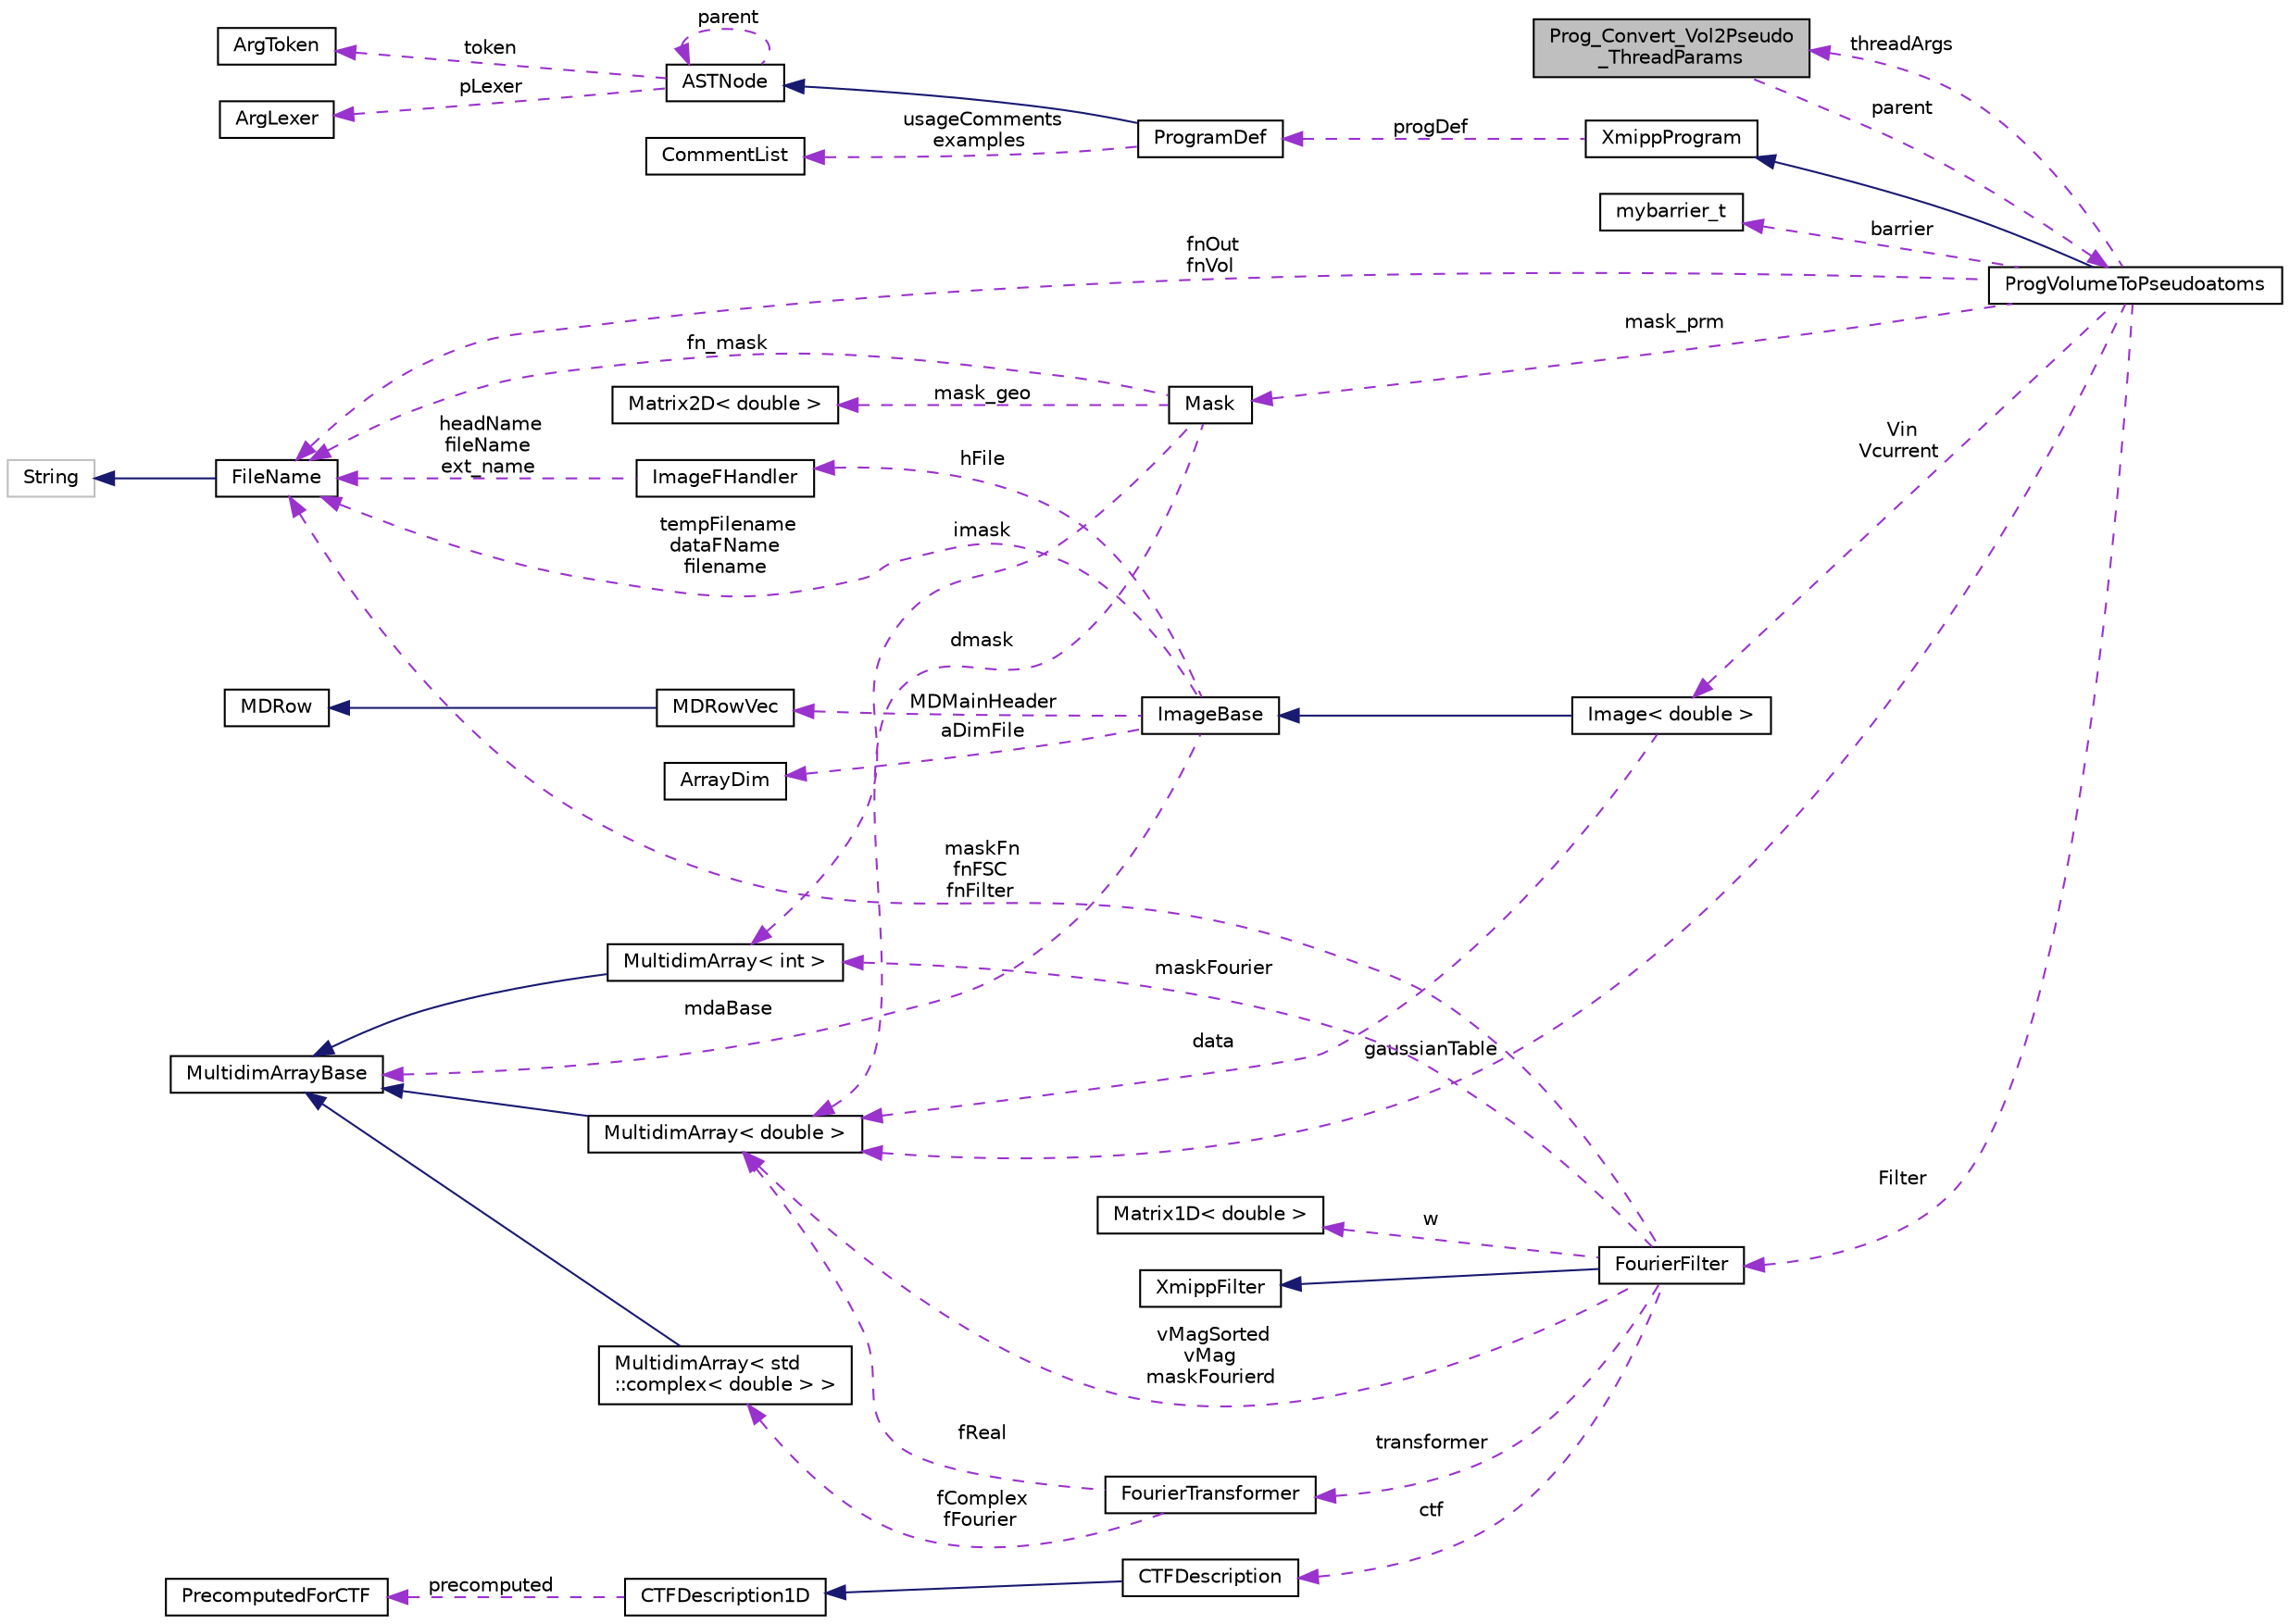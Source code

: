 digraph "Prog_Convert_Vol2Pseudo_ThreadParams"
{
  edge [fontname="Helvetica",fontsize="10",labelfontname="Helvetica",labelfontsize="10"];
  node [fontname="Helvetica",fontsize="10",shape=record];
  rankdir="LR";
  Node1 [label="Prog_Convert_Vol2Pseudo\l_ThreadParams",height=0.2,width=0.4,color="black", fillcolor="grey75", style="filled", fontcolor="black"];
  Node2 -> Node1 [dir="back",color="darkorchid3",fontsize="10",style="dashed",label=" parent" ,fontname="Helvetica"];
  Node2 [label="ProgVolumeToPseudoatoms",height=0.2,width=0.4,color="black", fillcolor="white", style="filled",URL="$classProgVolumeToPseudoatoms.html"];
  Node3 -> Node2 [dir="back",color="midnightblue",fontsize="10",style="solid",fontname="Helvetica"];
  Node3 [label="XmippProgram",height=0.2,width=0.4,color="black", fillcolor="white", style="filled",URL="$classXmippProgram.html"];
  Node4 -> Node3 [dir="back",color="darkorchid3",fontsize="10",style="dashed",label=" progDef" ,fontname="Helvetica"];
  Node4 [label="ProgramDef",height=0.2,width=0.4,color="black", fillcolor="white", style="filled",URL="$classProgramDef.html"];
  Node5 -> Node4 [dir="back",color="midnightblue",fontsize="10",style="solid",fontname="Helvetica"];
  Node5 [label="ASTNode",height=0.2,width=0.4,color="black", fillcolor="white", style="filled",URL="$classASTNode.html"];
  Node6 -> Node5 [dir="back",color="darkorchid3",fontsize="10",style="dashed",label=" token" ,fontname="Helvetica"];
  Node6 [label="ArgToken",height=0.2,width=0.4,color="black", fillcolor="white", style="filled",URL="$classArgToken.html"];
  Node7 -> Node5 [dir="back",color="darkorchid3",fontsize="10",style="dashed",label=" pLexer" ,fontname="Helvetica"];
  Node7 [label="ArgLexer",height=0.2,width=0.4,color="black", fillcolor="white", style="filled",URL="$classArgLexer.html"];
  Node5 -> Node5 [dir="back",color="darkorchid3",fontsize="10",style="dashed",label=" parent" ,fontname="Helvetica"];
  Node8 -> Node4 [dir="back",color="darkorchid3",fontsize="10",style="dashed",label=" usageComments\nexamples" ,fontname="Helvetica"];
  Node8 [label="CommentList",height=0.2,width=0.4,color="black", fillcolor="white", style="filled",URL="$classCommentList.html"];
  Node1 -> Node2 [dir="back",color="darkorchid3",fontsize="10",style="dashed",label=" threadArgs" ,fontname="Helvetica"];
  Node9 -> Node2 [dir="back",color="darkorchid3",fontsize="10",style="dashed",label=" barrier" ,fontname="Helvetica"];
  Node9 [label="mybarrier_t",height=0.2,width=0.4,color="black", fillcolor="white", style="filled",URL="$structmybarrier__t.html"];
  Node10 -> Node2 [dir="back",color="darkorchid3",fontsize="10",style="dashed",label=" Vin\nVcurrent" ,fontname="Helvetica"];
  Node10 [label="Image\< double \>",height=0.2,width=0.4,color="black", fillcolor="white", style="filled",URL="$classImage.html"];
  Node11 -> Node10 [dir="back",color="midnightblue",fontsize="10",style="solid",fontname="Helvetica"];
  Node11 [label="ImageBase",height=0.2,width=0.4,color="black", fillcolor="white", style="filled",URL="$classImageBase.html",tooltip="Image base class. "];
  Node12 -> Node11 [dir="back",color="darkorchid3",fontsize="10",style="dashed",label=" mdaBase" ,fontname="Helvetica"];
  Node12 [label="MultidimArrayBase",height=0.2,width=0.4,color="black", fillcolor="white", style="filled",URL="$classMultidimArrayBase.html"];
  Node13 -> Node11 [dir="back",color="darkorchid3",fontsize="10",style="dashed",label=" MDMainHeader" ,fontname="Helvetica"];
  Node13 [label="MDRowVec",height=0.2,width=0.4,color="black", fillcolor="white", style="filled",URL="$classMDRowVec.html"];
  Node14 -> Node13 [dir="back",color="midnightblue",fontsize="10",style="solid",fontname="Helvetica"];
  Node14 [label="MDRow",height=0.2,width=0.4,color="black", fillcolor="white", style="filled",URL="$classMDRow.html"];
  Node15 -> Node11 [dir="back",color="darkorchid3",fontsize="10",style="dashed",label=" hFile" ,fontname="Helvetica"];
  Node15 [label="ImageFHandler",height=0.2,width=0.4,color="black", fillcolor="white", style="filled",URL="$structImageFHandler.html"];
  Node16 -> Node15 [dir="back",color="darkorchid3",fontsize="10",style="dashed",label=" headName\nfileName\next_name" ,fontname="Helvetica"];
  Node16 [label="FileName",height=0.2,width=0.4,color="black", fillcolor="white", style="filled",URL="$classFileName.html"];
  Node17 -> Node16 [dir="back",color="midnightblue",fontsize="10",style="solid",fontname="Helvetica"];
  Node17 [label="String",height=0.2,width=0.4,color="grey75", fillcolor="white", style="filled"];
  Node18 -> Node11 [dir="back",color="darkorchid3",fontsize="10",style="dashed",label=" aDimFile" ,fontname="Helvetica"];
  Node18 [label="ArrayDim",height=0.2,width=0.4,color="black", fillcolor="white", style="filled",URL="$structArrayDim.html"];
  Node16 -> Node11 [dir="back",color="darkorchid3",fontsize="10",style="dashed",label=" tempFilename\ndataFName\nfilename" ,fontname="Helvetica"];
  Node19 -> Node10 [dir="back",color="darkorchid3",fontsize="10",style="dashed",label=" data" ,fontname="Helvetica"];
  Node19 [label="MultidimArray\< double \>",height=0.2,width=0.4,color="black", fillcolor="white", style="filled",URL="$classMultidimArray.html"];
  Node12 -> Node19 [dir="back",color="midnightblue",fontsize="10",style="solid",fontname="Helvetica"];
  Node19 -> Node2 [dir="back",color="darkorchid3",fontsize="10",style="dashed",label=" gaussianTable" ,fontname="Helvetica"];
  Node20 -> Node2 [dir="back",color="darkorchid3",fontsize="10",style="dashed",label=" mask_prm" ,fontname="Helvetica"];
  Node20 [label="Mask",height=0.2,width=0.4,color="black", fillcolor="white", style="filled",URL="$classMask.html"];
  Node21 -> Node20 [dir="back",color="darkorchid3",fontsize="10",style="dashed",label=" mask_geo" ,fontname="Helvetica"];
  Node21 [label="Matrix2D\< double \>",height=0.2,width=0.4,color="black", fillcolor="white", style="filled",URL="$classMatrix2D.html"];
  Node19 -> Node20 [dir="back",color="darkorchid3",fontsize="10",style="dashed",label=" dmask" ,fontname="Helvetica"];
  Node22 -> Node20 [dir="back",color="darkorchid3",fontsize="10",style="dashed",label=" imask" ,fontname="Helvetica"];
  Node22 [label="MultidimArray\< int \>",height=0.2,width=0.4,color="black", fillcolor="white", style="filled",URL="$classMultidimArray.html"];
  Node12 -> Node22 [dir="back",color="midnightblue",fontsize="10",style="solid",fontname="Helvetica"];
  Node16 -> Node20 [dir="back",color="darkorchid3",fontsize="10",style="dashed",label=" fn_mask" ,fontname="Helvetica"];
  Node23 -> Node2 [dir="back",color="darkorchid3",fontsize="10",style="dashed",label=" Filter" ,fontname="Helvetica"];
  Node23 [label="FourierFilter",height=0.2,width=0.4,color="black", fillcolor="white", style="filled",URL="$classFourierFilter.html"];
  Node24 -> Node23 [dir="back",color="midnightblue",fontsize="10",style="solid",fontname="Helvetica"];
  Node24 [label="XmippFilter",height=0.2,width=0.4,color="black", fillcolor="white", style="filled",URL="$classXmippFilter.html"];
  Node25 -> Node23 [dir="back",color="darkorchid3",fontsize="10",style="dashed",label=" transformer" ,fontname="Helvetica"];
  Node25 [label="FourierTransformer",height=0.2,width=0.4,color="black", fillcolor="white", style="filled",URL="$classFourierTransformer.html"];
  Node19 -> Node25 [dir="back",color="darkorchid3",fontsize="10",style="dashed",label=" fReal" ,fontname="Helvetica"];
  Node26 -> Node25 [dir="back",color="darkorchid3",fontsize="10",style="dashed",label=" fComplex\nfFourier" ,fontname="Helvetica"];
  Node26 [label="MultidimArray\< std\l::complex\< double \> \>",height=0.2,width=0.4,color="black", fillcolor="white", style="filled",URL="$classMultidimArray.html"];
  Node12 -> Node26 [dir="back",color="midnightblue",fontsize="10",style="solid",fontname="Helvetica"];
  Node27 -> Node23 [dir="back",color="darkorchid3",fontsize="10",style="dashed",label=" ctf" ,fontname="Helvetica"];
  Node27 [label="CTFDescription",height=0.2,width=0.4,color="black", fillcolor="white", style="filled",URL="$classCTFDescription.html"];
  Node28 -> Node27 [dir="back",color="midnightblue",fontsize="10",style="solid",fontname="Helvetica"];
  Node28 [label="CTFDescription1D",height=0.2,width=0.4,color="black", fillcolor="white", style="filled",URL="$classCTFDescription1D.html"];
  Node29 -> Node28 [dir="back",color="darkorchid3",fontsize="10",style="dashed",label=" precomputed" ,fontname="Helvetica"];
  Node29 [label="PrecomputedForCTF",height=0.2,width=0.4,color="black", fillcolor="white", style="filled",URL="$classPrecomputedForCTF.html"];
  Node30 -> Node23 [dir="back",color="darkorchid3",fontsize="10",style="dashed",label=" w" ,fontname="Helvetica"];
  Node30 [label="Matrix1D\< double \>",height=0.2,width=0.4,color="black", fillcolor="white", style="filled",URL="$classMatrix1D.html"];
  Node19 -> Node23 [dir="back",color="darkorchid3",fontsize="10",style="dashed",label=" vMagSorted\nvMag\nmaskFourierd" ,fontname="Helvetica"];
  Node22 -> Node23 [dir="back",color="darkorchid3",fontsize="10",style="dashed",label=" maskFourier" ,fontname="Helvetica"];
  Node16 -> Node23 [dir="back",color="darkorchid3",fontsize="10",style="dashed",label=" maskFn\nfnFSC\nfnFilter" ,fontname="Helvetica"];
  Node16 -> Node2 [dir="back",color="darkorchid3",fontsize="10",style="dashed",label=" fnOut\nfnVol" ,fontname="Helvetica"];
}
